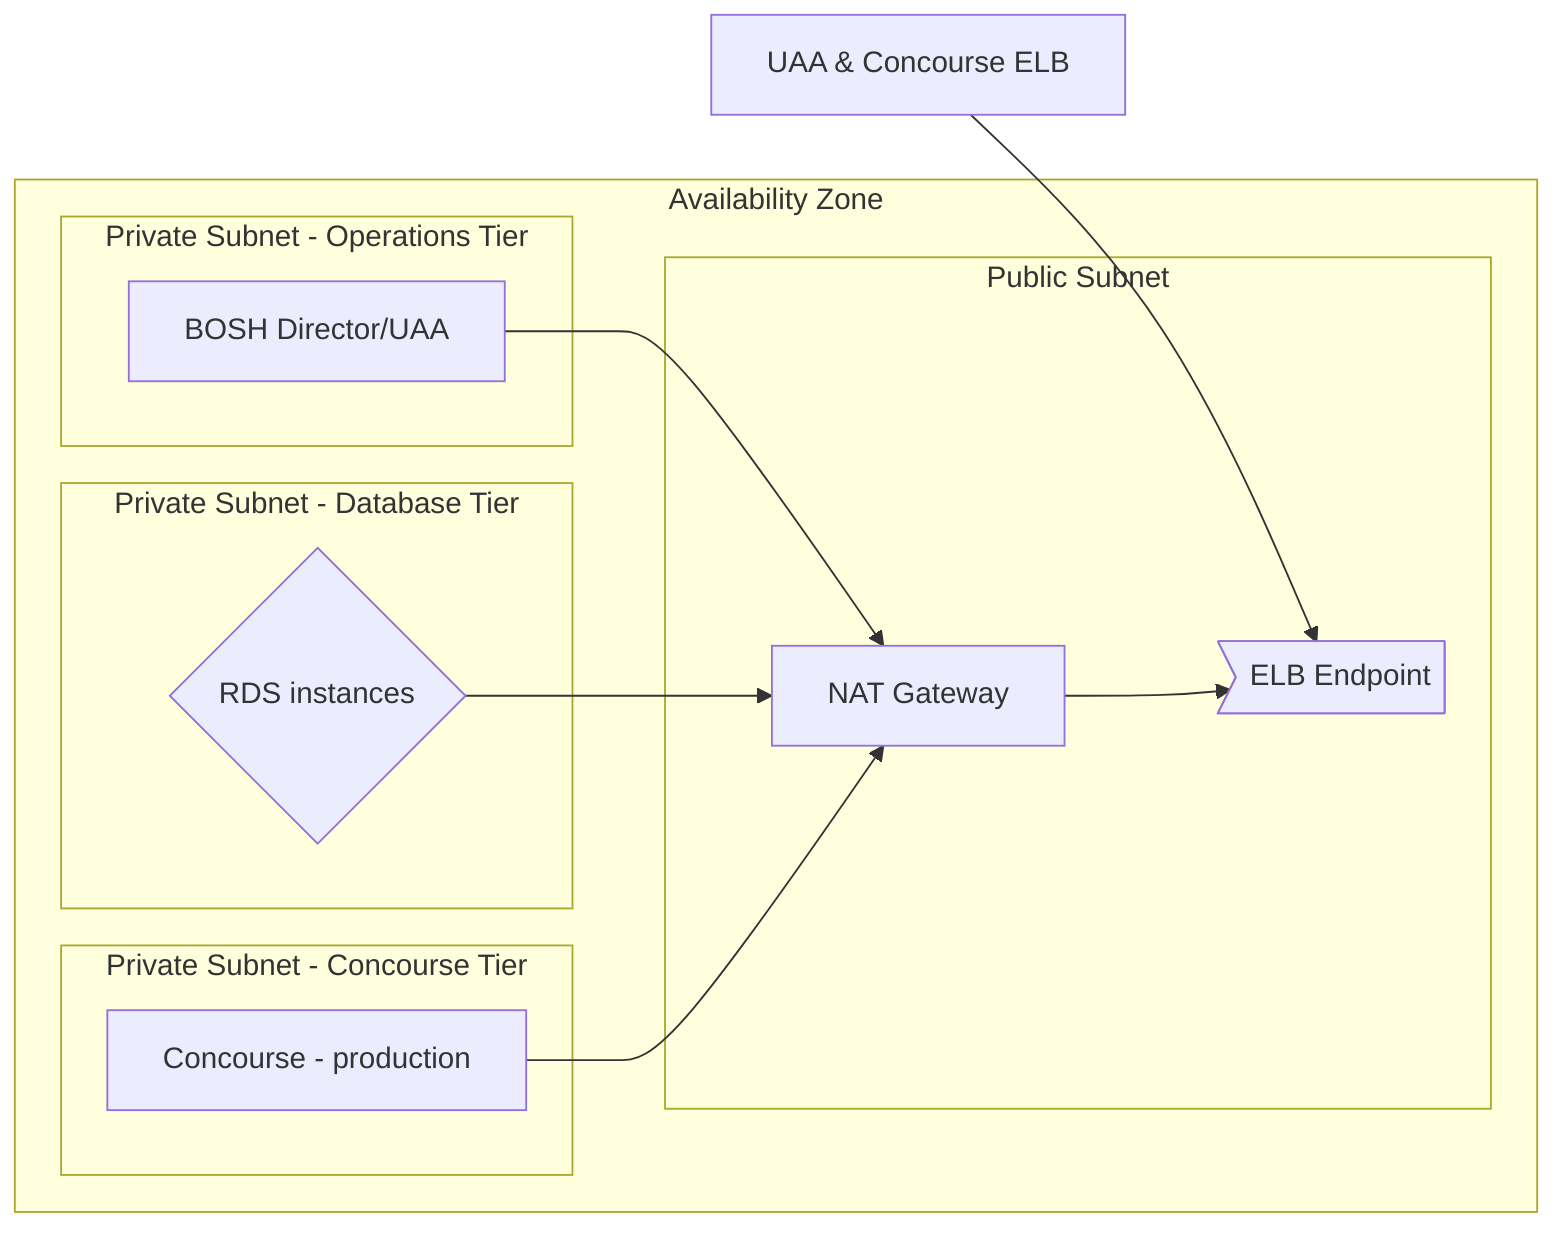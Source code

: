 %% title: 10-1.3 Tooling Availability Zone
%% description: Section 10 - System Environment - 0-1.3 Tooling Availability Zone
graph LR
  subgraph Availability Zone
    subgraph Public Subnet
      nat["NAT Gateway"]
      elb-endpoint>"ELB Endpoint"]
    end
    subgraph Private Subnet - Operations Tier
      ops["BOSH Director/UAA"]
    end
    subgraph Private Subnet - Database Tier
      rds{"RDS instances"}
    end
    subgraph Private Subnet - Concourse Tier
      concourse["Concourse - production"]
    end
  end
  ops-elb["UAA & Concourse ELB"]

  ops-elb-->elb-endpoint

  nat-->elb-endpoint
  ops-->nat
  rds-->nat
  concourse-->nat